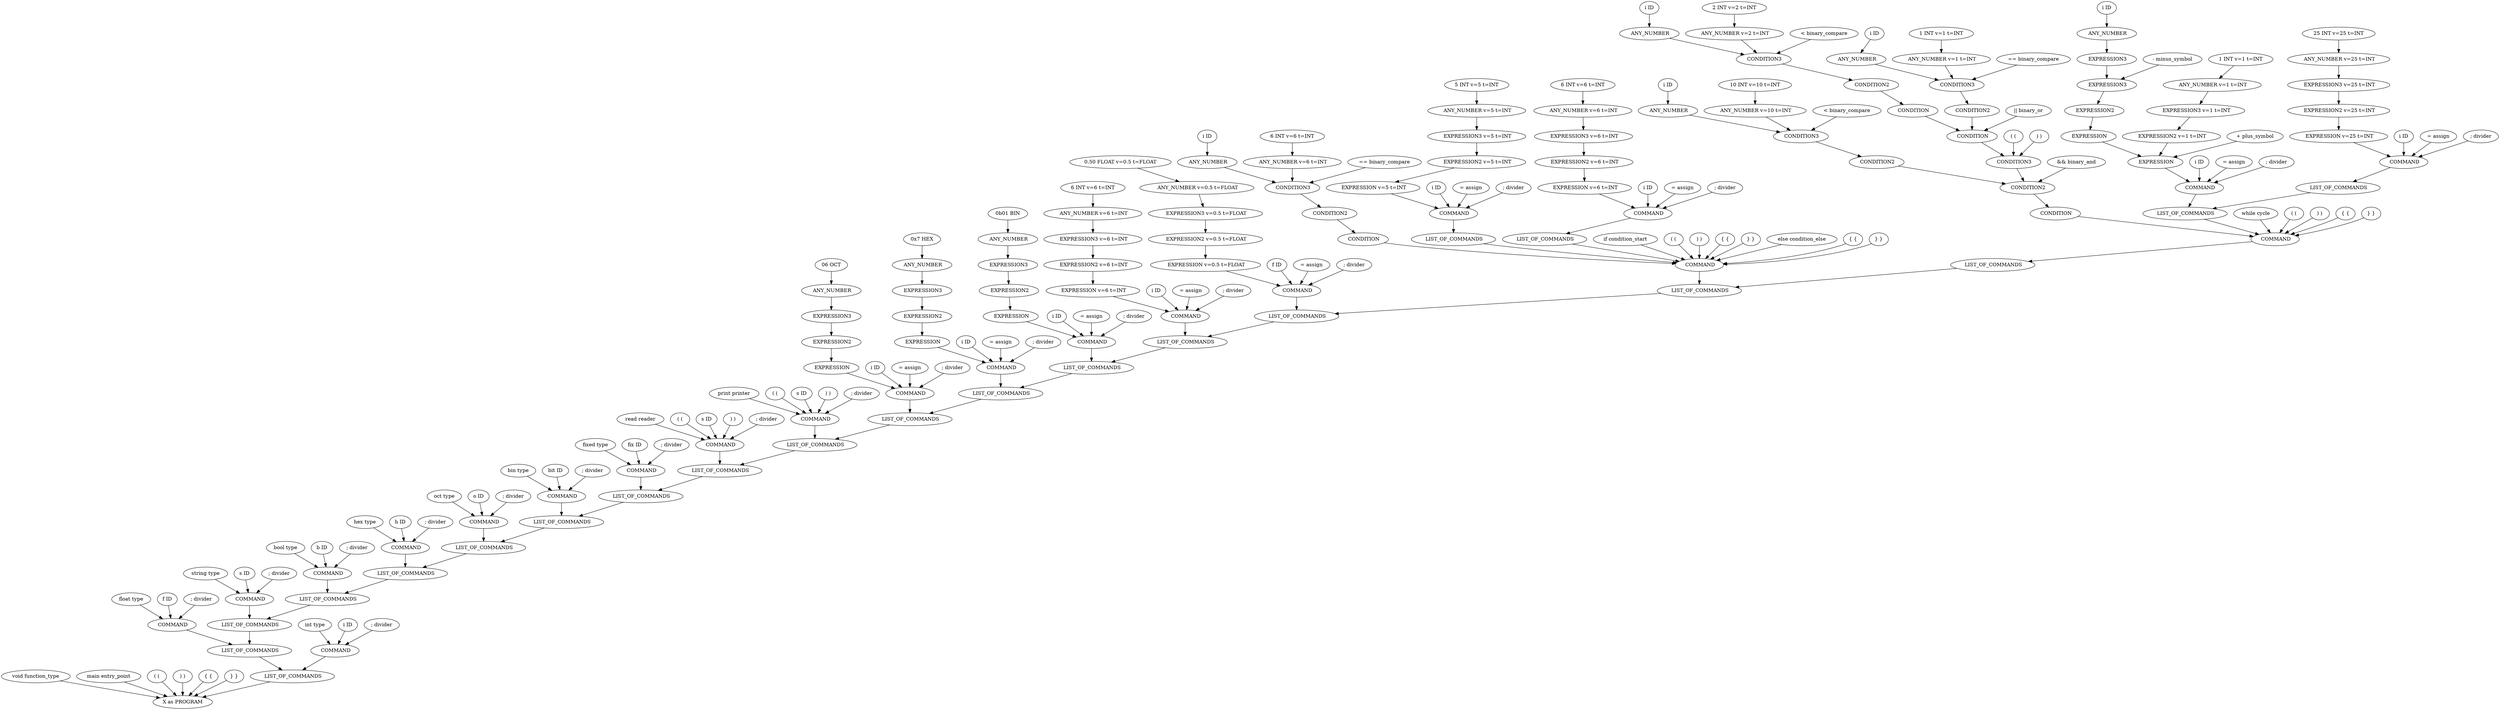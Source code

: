 // The Round Table
digraph {
	146 [label="X as COMMAND"]
	7 [label="int type"]
	7 -> 146
	8 [label="i ID"]
	8 -> 146
	9 [label="; divider"]
	9 -> 146
	147 [label="X as COMMAND"]
	12 [label="float type"]
	12 -> 147
	13 [label="f ID"]
	13 -> 147
	14 [label="; divider"]
	14 -> 147
	148 [label="X as COMMAND"]
	16 [label="string type"]
	16 -> 148
	17 [label="s ID"]
	17 -> 148
	18 [label="; divider"]
	18 -> 148
	149 [label="X as COMMAND"]
	20 [label="bool type"]
	20 -> 149
	21 [label="b ID"]
	21 -> 149
	22 [label="; divider"]
	22 -> 149
	150 [label="X as COMMAND"]
	25 [label="hex type"]
	25 -> 150
	26 [label="h ID"]
	26 -> 150
	27 [label="; divider"]
	27 -> 150
	151 [label="X as COMMAND"]
	29 [label="oct type"]
	29 -> 151
	30 [label="o ID"]
	30 -> 151
	31 [label="; divider"]
	31 -> 151
	152 [label="X as COMMAND"]
	33 [label="bin type"]
	33 -> 152
	34 [label="bit ID"]
	34 -> 152
	35 [label="; divider"]
	35 -> 152
	153 [label="X as COMMAND"]
	37 [label="fixed type"]
	37 -> 153
	38 [label="fix ID"]
	38 -> 153
	39 [label="; divider"]
	39 -> 153
	154 [label="X as COMMAND"]
	42 [label="read reader"]
	42 -> 154
	43 [label="( ("]
	43 -> 154
	44 [label="s ID"]
	44 -> 154
	45 [label=") )"]
	45 -> 154
	46 [label="; divider"]
	46 -> 154
	155 [label="X as COMMAND"]
	49 [label="print printer"]
	49 -> 155
	50 [label="( ("]
	50 -> 155
	51 [label="s ID"]
	51 -> 155
	52 [label=") )"]
	52 -> 155
	53 [label="; divider"]
	53 -> 155
	156 [label="X as ANY_NUMBER"]
	58 [label="06 OCT"]
	58 -> 156
	157 [label="X as EXPRESSION3"]
	156 [label=" ANY_NUMBER"]
	156 -> 157
	158 [label="X as EXPRESSION2"]
	157 [label=" EXPRESSION3"]
	157 -> 158
	159 [label="X as EXPRESSION"]
	158 [label=" EXPRESSION2"]
	158 -> 159
	160 [label="X as COMMAND"]
	56 [label="i ID"]
	56 -> 160
	57 [label="= assign"]
	57 -> 160
	159 [label=" EXPRESSION"]
	159 -> 160
	59 [label="; divider"]
	59 -> 160
	161 [label="X as ANY_NUMBER"]
	64 [label="0x7 HEX"]
	64 -> 161
	162 [label="X as EXPRESSION3"]
	161 [label=" ANY_NUMBER"]
	161 -> 162
	163 [label="X as EXPRESSION2"]
	162 [label=" EXPRESSION3"]
	162 -> 163
	164 [label="X as EXPRESSION"]
	163 [label=" EXPRESSION2"]
	163 -> 164
	165 [label="X as COMMAND"]
	62 [label="i ID"]
	62 -> 165
	63 [label="= assign"]
	63 -> 165
	164 [label=" EXPRESSION"]
	164 -> 165
	65 [label="; divider"]
	65 -> 165
	166 [label="X as ANY_NUMBER"]
	69 [label="0b01 BIN"]
	69 -> 166
	167 [label="X as EXPRESSION3"]
	166 [label=" ANY_NUMBER"]
	166 -> 167
	168 [label="X as EXPRESSION2"]
	167 [label=" EXPRESSION3"]
	167 -> 168
	169 [label="X as EXPRESSION"]
	168 [label=" EXPRESSION2"]
	168 -> 169
	170 [label="X as COMMAND"]
	67 [label="i ID"]
	67 -> 170
	68 [label="= assign"]
	68 -> 170
	169 [label=" EXPRESSION"]
	169 -> 170
	70 [label="; divider"]
	70 -> 170
	171 [label="X as ANY_NUMBER"]
	74 [label="6 INT v=6 t=INT"]
	74 -> 171
	172 [label="X as EXPRESSION3"]
	171 [label=" ANY_NUMBER v=6 t=INT"]
	171 -> 172
	173 [label="X as EXPRESSION2"]
	172 [label=" EXPRESSION3 v=6 t=INT"]
	172 -> 173
	174 [label="X as EXPRESSION"]
	173 [label=" EXPRESSION2 v=6 t=INT"]
	173 -> 174
	175 [label="X as COMMAND"]
	72 [label="i ID"]
	72 -> 175
	73 [label="= assign"]
	73 -> 175
	174 [label=" EXPRESSION v=6 t=INT"]
	174 -> 175
	75 [label="; divider"]
	75 -> 175
	176 [label="X as ANY_NUMBER"]
	79 [label="0.50 FLOAT v=0.5 t=FLOAT"]
	79 -> 176
	177 [label="X as EXPRESSION3"]
	176 [label=" ANY_NUMBER v=0.5 t=FLOAT"]
	176 -> 177
	178 [label="X as EXPRESSION2"]
	177 [label=" EXPRESSION3 v=0.5 t=FLOAT"]
	177 -> 178
	179 [label="X as EXPRESSION"]
	178 [label=" EXPRESSION2 v=0.5 t=FLOAT"]
	178 -> 179
	180 [label="X as COMMAND"]
	77 [label="f ID"]
	77 -> 180
	78 [label="= assign"]
	78 -> 180
	179 [label=" EXPRESSION v=0.5 t=FLOAT"]
	179 -> 180
	80 [label="; divider"]
	80 -> 180
	181 [label="X as ANY_NUMBER"]
	85 [label="i ID"]
	85 -> 181
	182 [label="X as ANY_NUMBER"]
	87 [label="6 INT v=6 t=INT"]
	87 -> 182
	183 [label="X as CONDITION3"]
	181 [label=" ANY_NUMBER"]
	181 -> 183
	86 [label="== binary_compare"]
	86 -> 183
	182 [label=" ANY_NUMBER v=6 t=INT"]
	182 -> 183
	184 [label="X as CONDITION2"]
	183 [label=" CONDITION3"]
	183 -> 184
	185 [label="X as CONDITION"]
	184 [label=" CONDITION2"]
	184 -> 185
	186 [label="X as ANY_NUMBER"]
	94 [label="5 INT v=5 t=INT"]
	94 -> 186
	187 [label="X as EXPRESSION3"]
	186 [label=" ANY_NUMBER v=5 t=INT"]
	186 -> 187
	188 [label="X as EXPRESSION2"]
	187 [label=" EXPRESSION3 v=5 t=INT"]
	187 -> 188
	189 [label="X as EXPRESSION"]
	188 [label=" EXPRESSION2 v=5 t=INT"]
	188 -> 189
	190 [label="X as COMMAND"]
	92 [label="i ID"]
	92 -> 190
	93 [label="= assign"]
	93 -> 190
	189 [label=" EXPRESSION v=5 t=INT"]
	189 -> 190
	95 [label="; divider"]
	95 -> 190
	191 [label="X as LIST_OF_COMMANDS"]
	190 [label=" COMMAND"]
	190 -> 191
	192 [label="X as ANY_NUMBER"]
	104 [label="6 INT v=6 t=INT"]
	104 -> 192
	193 [label="X as EXPRESSION3"]
	192 [label=" ANY_NUMBER v=6 t=INT"]
	192 -> 193
	194 [label="X as EXPRESSION2"]
	193 [label=" EXPRESSION3 v=6 t=INT"]
	193 -> 194
	195 [label="X as EXPRESSION"]
	194 [label=" EXPRESSION2 v=6 t=INT"]
	194 -> 195
	196 [label="X as COMMAND"]
	102 [label="i ID"]
	102 -> 196
	103 [label="= assign"]
	103 -> 196
	195 [label=" EXPRESSION v=6 t=INT"]
	195 -> 196
	105 [label="; divider"]
	105 -> 196
	197 [label="X as LIST_OF_COMMANDS"]
	196 [label=" COMMAND"]
	196 -> 197
	198 [label="X as COMMAND"]
	83 [label="if condition_start"]
	83 -> 198
	84 [label="( ("]
	84 -> 198
	185 [label=" CONDITION"]
	185 -> 198
	88 [label=") )"]
	88 -> 198
	89 [label="{ {"]
	89 -> 198
	191 [label=" LIST_OF_COMMANDS"]
	191 -> 198
	97 [label="} }"]
	97 -> 198
	99 [label="else condition_else"]
	99 -> 198
	100 [label="{ {"]
	100 -> 198
	197 [label=" LIST_OF_COMMANDS"]
	197 -> 198
	107 [label="} }"]
	107 -> 198
	199 [label="X as ANY_NUMBER"]
	112 [label="i ID"]
	112 -> 199
	200 [label="X as ANY_NUMBER"]
	114 [label="10 INT v=10 t=INT"]
	114 -> 200
	201 [label="X as CONDITION3"]
	199 [label=" ANY_NUMBER"]
	199 -> 201
	113 [label="< binary_compare"]
	113 -> 201
	200 [label=" ANY_NUMBER v=10 t=INT"]
	200 -> 201
	202 [label="X as CONDITION2"]
	201 [label=" CONDITION3"]
	201 -> 202
	203 [label="X as ANY_NUMBER"]
	117 [label="i ID"]
	117 -> 203
	204 [label="X as ANY_NUMBER"]
	119 [label="2 INT v=2 t=INT"]
	119 -> 204
	205 [label="X as CONDITION3"]
	203 [label=" ANY_NUMBER"]
	203 -> 205
	118 [label="< binary_compare"]
	118 -> 205
	204 [label=" ANY_NUMBER v=2 t=INT"]
	204 -> 205
	206 [label="X as CONDITION2"]
	205 [label=" CONDITION3"]
	205 -> 206
	207 [label="X as CONDITION"]
	206 [label=" CONDITION2"]
	206 -> 207
	208 [label="X as ANY_NUMBER"]
	121 [label="i ID"]
	121 -> 208
	209 [label="X as ANY_NUMBER"]
	123 [label="1 INT v=1 t=INT"]
	123 -> 209
	210 [label="X as CONDITION3"]
	208 [label=" ANY_NUMBER"]
	208 -> 210
	122 [label="== binary_compare"]
	122 -> 210
	209 [label=" ANY_NUMBER v=1 t=INT"]
	209 -> 210
	211 [label="X as CONDITION2"]
	210 [label=" CONDITION3"]
	210 -> 211
	212 [label="X as CONDITION"]
	207 [label=" CONDITION"]
	207 -> 212
	120 [label="|| binary_or"]
	120 -> 212
	211 [label=" CONDITION2"]
	211 -> 212
	213 [label="X as CONDITION3"]
	116 [label="( ("]
	116 -> 213
	212 [label=" CONDITION"]
	212 -> 213
	124 [label=") )"]
	124 -> 213
	214 [label="X as CONDITION2"]
	202 [label=" CONDITION2"]
	202 -> 214
	115 [label="&& binary_and"]
	115 -> 214
	213 [label=" CONDITION3"]
	213 -> 214
	215 [label="X as CONDITION"]
	214 [label=" CONDITION2"]
	214 -> 215
	216 [label="X as ANY_NUMBER"]
	132 [label="i ID"]
	132 -> 216
	217 [label="X as EXPRESSION3"]
	216 [label=" ANY_NUMBER"]
	216 -> 217
	218 [label="X as EXPRESSION3"]
	131 [label="- minus_symbol"]
	131 -> 218
	217 [label=" EXPRESSION3"]
	217 -> 218
	219 [label="X as EXPRESSION2"]
	218 [label=" EXPRESSION3"]
	218 -> 219
	220 [label="X as EXPRESSION"]
	219 [label=" EXPRESSION2"]
	219 -> 220
	221 [label="X as ANY_NUMBER"]
	134 [label="1 INT v=1 t=INT"]
	134 -> 221
	222 [label="X as EXPRESSION3"]
	221 [label=" ANY_NUMBER v=1 t=INT"]
	221 -> 222
	223 [label="X as EXPRESSION2"]
	222 [label=" EXPRESSION3 v=1 t=INT"]
	222 -> 223
	224 [label="X as EXPRESSION"]
	220 [label=" EXPRESSION"]
	220 -> 224
	133 [label="+ plus_symbol"]
	133 -> 224
	223 [label=" EXPRESSION2 v=1 t=INT"]
	223 -> 224
	225 [label="X as COMMAND"]
	129 [label="i ID"]
	129 -> 225
	130 [label="= assign"]
	130 -> 225
	224 [label=" EXPRESSION"]
	224 -> 225
	135 [label="; divider"]
	135 -> 225
	226 [label="X as ANY_NUMBER"]
	139 [label="25 INT v=25 t=INT"]
	139 -> 226
	227 [label="X as EXPRESSION3"]
	226 [label=" ANY_NUMBER v=25 t=INT"]
	226 -> 227
	228 [label="X as EXPRESSION2"]
	227 [label=" EXPRESSION3 v=25 t=INT"]
	227 -> 228
	229 [label="X as EXPRESSION"]
	228 [label=" EXPRESSION2 v=25 t=INT"]
	228 -> 229
	230 [label="X as COMMAND"]
	137 [label="i ID"]
	137 -> 230
	138 [label="= assign"]
	138 -> 230
	229 [label=" EXPRESSION v=25 t=INT"]
	229 -> 230
	140 [label="; divider"]
	140 -> 230
	231 [label="X as LIST_OF_COMMANDS"]
	230 [label=" COMMAND"]
	230 -> 231
	232 [label="X as LIST_OF_COMMANDS"]
	225 [label=" COMMAND"]
	225 -> 232
	231 [label=" LIST_OF_COMMANDS"]
	231 -> 232
	233 [label="X as COMMAND"]
	110 [label="while cycle"]
	110 -> 233
	111 [label="( ("]
	111 -> 233
	215 [label=" CONDITION"]
	215 -> 233
	125 [label=") )"]
	125 -> 233
	126 [label="{ {"]
	126 -> 233
	232 [label=" LIST_OF_COMMANDS"]
	232 -> 233
	142 [label="} }"]
	142 -> 233
	234 [label="X as LIST_OF_COMMANDS"]
	233 [label=" COMMAND"]
	233 -> 234
	235 [label="X as LIST_OF_COMMANDS"]
	198 [label=" COMMAND"]
	198 -> 235
	234 [label=" LIST_OF_COMMANDS"]
	234 -> 235
	236 [label="X as LIST_OF_COMMANDS"]
	180 [label=" COMMAND"]
	180 -> 236
	235 [label=" LIST_OF_COMMANDS"]
	235 -> 236
	237 [label="X as LIST_OF_COMMANDS"]
	175 [label=" COMMAND"]
	175 -> 237
	236 [label=" LIST_OF_COMMANDS"]
	236 -> 237
	238 [label="X as LIST_OF_COMMANDS"]
	170 [label=" COMMAND"]
	170 -> 238
	237 [label=" LIST_OF_COMMANDS"]
	237 -> 238
	239 [label="X as LIST_OF_COMMANDS"]
	165 [label=" COMMAND"]
	165 -> 239
	238 [label=" LIST_OF_COMMANDS"]
	238 -> 239
	240 [label="X as LIST_OF_COMMANDS"]
	160 [label=" COMMAND"]
	160 -> 240
	239 [label=" LIST_OF_COMMANDS"]
	239 -> 240
	241 [label="X as LIST_OF_COMMANDS"]
	155 [label=" COMMAND"]
	155 -> 241
	240 [label=" LIST_OF_COMMANDS"]
	240 -> 241
	242 [label="X as LIST_OF_COMMANDS"]
	154 [label=" COMMAND"]
	154 -> 242
	241 [label=" LIST_OF_COMMANDS"]
	241 -> 242
	243 [label="X as LIST_OF_COMMANDS"]
	153 [label=" COMMAND"]
	153 -> 243
	242 [label=" LIST_OF_COMMANDS"]
	242 -> 243
	244 [label="X as LIST_OF_COMMANDS"]
	152 [label=" COMMAND"]
	152 -> 244
	243 [label=" LIST_OF_COMMANDS"]
	243 -> 244
	245 [label="X as LIST_OF_COMMANDS"]
	151 [label=" COMMAND"]
	151 -> 245
	244 [label=" LIST_OF_COMMANDS"]
	244 -> 245
	246 [label="X as LIST_OF_COMMANDS"]
	150 [label=" COMMAND"]
	150 -> 246
	245 [label=" LIST_OF_COMMANDS"]
	245 -> 246
	247 [label="X as LIST_OF_COMMANDS"]
	149 [label=" COMMAND"]
	149 -> 247
	246 [label=" LIST_OF_COMMANDS"]
	246 -> 247
	248 [label="X as LIST_OF_COMMANDS"]
	148 [label=" COMMAND"]
	148 -> 248
	247 [label=" LIST_OF_COMMANDS"]
	247 -> 248
	249 [label="X as LIST_OF_COMMANDS"]
	147 [label=" COMMAND"]
	147 -> 249
	248 [label=" LIST_OF_COMMANDS"]
	248 -> 249
	250 [label="X as LIST_OF_COMMANDS"]
	146 [label=" COMMAND"]
	146 -> 250
	249 [label=" LIST_OF_COMMANDS"]
	249 -> 250
	251 [label="X as PROGRAM"]
	1 [label="void function_type"]
	1 -> 251
	2 [label="main entry_point"]
	2 -> 251
	3 [label="( ("]
	3 -> 251
	4 [label=") )"]
	4 -> 251
	5 [label="{ {"]
	5 -> 251
	250 [label=" LIST_OF_COMMANDS"]
	250 -> 251
	144 [label="} }"]
	144 -> 251
}
